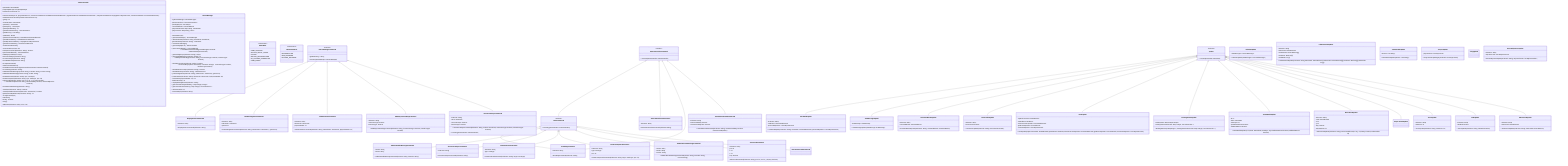 classDiagram

    %% CONTROLLER
    class GameController {
        - gameModel: GameModel
        - pingPongManager: PingPongManager
        - maxReconnectionTime: int
        + GameController(id: int, playersNumber:int , \nresourceCardsDeck: DrawableDeck~DrawableCard~ ,\ngoldCardsDeck: DrawableDeck~GoldCard~ , \nobjectiveCardsDeck: PlayingDeck~ObjectiveCard~ ,\nstarterCardsDeck: Deck~PlaceableCard~ )
        - setMaxReconnectionTime(maxReconnectionTime: int)
        ~ getId() int
        ~ setState(state: GameState)
        ~ getState() GameState
        + getPlayers() List~Player~
        ~ getPlayersNumber() int
        ~ getTakenTokenColors() List~TokenColor~
        ~ getWinners() List~String~
        ~ getBoard() Board
        ~ getResourceCardsDeck() DrawableDeck~DrawableCard~
        ~ getGoldCardsDeck() DrawableDeck~GoldCard~
        ~ getObjectiveCardsDeck() PlayingDeck~ObjectiveCard~
        ~ getStarterCardsDeck() Deck~PlaceableCard~
        ~ setPenultimateRound()
        ~ setCurrentPlayer(num: int)
        + isPlayerConnected(nickname: String) boolean
        + getCommandResult() CommandResult
        + addPlayer(newPlayer: Player)
        + disconnectPlayer(nickname: String)
        + reconnectPlayer(nickname: String)
        + sendModelView(nickname: String)
        + changeGameState()
        - startTimeoutGameEnd()
        + setAndExecuteCommand(gameControllerCommand: GameCommand)
        + receivePing(nickname: String)
        + addChatPrivateMessage(content: String, \nsender: String, receiver: String)
        + addChatPublicMessage(content: String, sender: String )
        + drawDeckCard(nickname: String, type: CardType)
        + drawFaceUpCard(nickname: String, type: CardType, pos: int)
        + placeCard(nickname: String,  pos: int,  x: int, y : int, way: boolean)
        + setInitialCard(nickname: String, starteCardWay: boolean, choosenObjective: boolean)
        + setInitialCardRandomly(nickname: String)
        ~ hasPlayer(nickname: String) boolean
        ~ hasPlayerWithTokenColor(tokenColor: TokenColor) boolean
        - getPlayerPosByNickname(nickname: String) int
        ~ changeCurrPlayer()
        - endGame()
        - isFull() boolean
        - setup()
        - addPoints(nickname: String, x:int, y:int)
    }

    class GamesManager{
        - myGamesManager: GamesManagerà
        - gameControllers: List~GameController~
        - pendingPlayers:  List~Player~
        - commandResult: CommandResult
        - playerVirtualViews: Map~String, VirtualView~
        - playersTimers: Map~String, Timer~
        - GamesManager()
        + getGamesManager() GamesManager
        + addVirtualView(nickname: String, virtualView: VirtualView)
        - getVirtualView(nickname: String) VirtualView
        + resetGamesManager()
        + getGameById(id: int) GameController
        + getCommandResult() CommandResult
        + setAndExecuteCommand(gamesManagerCommand: \nGamesManagerCommand)
        ~ getPendingPlayer(nickname: String) Player
        + getGameIdWithPlayer(nickname: String) int
        + addPlayerToPending( nickname: String, \nconnectionType: boolean, interfaceType: boolean )
        - checkReconnection(nickname: String) boolean
        - reconnectPlayer( client: VirtualView,  nickname: String\n,  connectionType: boolean,  interfaceType:boolean)
        - checkNicknameUnique(nickname: String) boolean
        - checkNickname(nickname: String) NicknameCheck
        + joinExistingGame( nickname: String, \ntokenColor: TokenColor, gameId: int)
        + joinNewGame(nickname: String, tokenColor: TokenColor, \nplayersNumber: int)
        - createGame (playersNumber: int) int
        - findFirstFreeId() int
        + displayExistingGames(nickname: String)
        + getFreeGamesPlayerNumber() Map~Integer, Integer~
        + getFreeGamesTokenColor() Map~Integer, List~TokenColor~~
        + deleteGame(id: int)
        - removePlayer(nickname: String)
    }

    class GameState{
        <<enumeration>>
        GAME_STARTING
        SETTING_INITIAL_CARDS
        PLAYING
        WAITING_RECONNECTION
        NO_PLAYERS_CONNECTED
        GAME_ENDED
    }

    class NicknameCheck {
        <<enumeration>>
        RECONNECTION
        NEW_NICKNAME

        EXISTING_NICKNAME
    }

    GamesManagerCommand <|-- DisplayGamesCommand
    GamesManagerCommand <|-- JoinExistingGameCommand
    GamesManagerCommand <|-- JoinNewGameCommand
    GamesManagerCommand <|-- AddPlayerToPendingCommand
    GamesManagerCommand <|-- ReconnectPlayerCommand

    GameCommand <|-- SendPingCommand
    GameCommand <|-- AddChatPublicMessageCommand
    GameCommand <|-- DisconnectPlayerCommand
    GameCommand <|-- DrawDeckCardCommand
    GameCommand <|-- DrawFaceUpCardCommand
    GameCommand <|-- AddChatPrivateMessageCommand
    GameCommand <|-- PlaceCardCommand
    GameCommand <|-- PlaceStarterCardCommand

    GameControllerCommand <|-- GameCommand
    GameControllerCommand <|-- RefreshGameViewCommand
    GameControllerCommand <|-- SendPingCommand
    GameControllerCommand <|-- SetInitialCardsCardCommand


    %% GAME_COMMANDS
    class AddChatPrivateMessageCommand{
        - content: String
        - sender: String
        - receiver: String
        + AddChatPrivateMessageCommand(content: String, \nsender: String, receiver:String)
    }
    class AddChatPublicMessageCommand{
        - content: String
        - sender: String
        + AddChatPublicMessageCommand(content: String, \nsender: String)
    }
    class AddPlayerToPendingCommand{
        - nickname: String
        - connectionType: boolean
        - interfaceType: boolean
        + AddPlayerToPendingCommand(nickname: String, \nconnectionType: boolean, interfaceType: boolean )
    }
    class DisconnectPlayerCommand{
        ~ nickname: String
        + DisconnectPlayerCommand (nickname: String)
    }
    class DisplayGamesCommand{
        - nickname: String
        + DisplayGamesCommand (nickname: String)
    }
    class DrawDeckCardCommand{
        - nickname: String
        - type: CardType
        + DrawDeckCardCommand (nickname: String, \ntype: CardType)
    }
    class DrawFaceUpCardCommand{
        - nickname: String
        - type: CardType
        - pos: int
        + DrawFaceUpCardCommand (nickname: String, \ntype: CardType, pos: int)
    }
    class GameCommand{
        <<interface>>
        + execute(gameController: GameController)
    }
    class GameControllerCommand{
        <<interface>>
        + execute(gameController: GameController)
    }
    class GamesManagerCommand{
        <<interface>>
        + getNickname() String
        + execute(gamesManager: GamesManager)
    }
    class JoinExistingGameCommand{
        - nickname: String
        - tokenColor: TokenColor
        - gameId: int
        + JoinExistingGameCommand(nickname: String, \ntokenColor: TokenColor , gameId: int)
    }
    class JoinNewGameCommand{
        - nickname: String
        - tokenColor: TokenColor
        - playersNumber: int
        + JoinNewGameCommand(nickname: String, \ntokenColor: TokenColor, playersNumber: int)
    }
    class PlaceCardCommand{
        - nickname: String
        - pos: int
        - x: int
        - y: int
        - way: boolean
        + PlaceCardCommand(nickname: String, pos: int, \nx: int, y:int,way: boolean)
    }
    class ReconnectPlayerCommand{
        - nickname: String
        - client: VirtualView
        - connectionType: boolean
        - interfaceType: boolean
        + ReconnectPlayerCommand(nickname: String, \nclient: VirtualView, connectionType: boolean, \ninterfaceType: boolean)
        + execute(gameController: GameController)
    }
    class RefreshGameViewCommand{
        - nickname: String
        + RefreshGameViewCommand(nickname:String)
    }
    class SendPingCommand {
        - nickname: String
        + SendPingCommand(nickname: String)
    }
    class SetInitialCardsCardCommand{
        - nickname: String
        - starterCardwWay: boolean
        - choseSecretObjective: boolean
        + SetInitialCardsCommand(nickname: String, \nstarterCardWay: boolean: choseSecretObjective)
    }


%% -----------------------------
%% UPDATES
%% -----------------------------

    Update <|-- CardHandUpdate
    Update <|-- ChatMessageUpdate
    Update <|-- CommandResultUpdate
    Update <|-- ConnectionUpdate
    Update <|-- DeckUpdate
    Update <|-- ExistingGamesUpdate
    Update <|-- GameModelUpdate
    Update <|-- PlacedCardUpdate
    Update <|-- PlayerJoinedUpdate
    Update <|-- ScoreUpdate
    Update <|-- StallUpdate
    Update <|-- StarterCardUpdate

    class CardHandUpdate{
        - nickname: String
        - cardHand: List~DrawableCard~
        - personalObjectives: List~ObjectiveCard~
        + CardHandUpdate(nickname: String, cardHand: List~DrawableCard~,personalObjectives: List~ObjectiveCard~)
    }
    class ChatMessageUpdate{
        - chatMessage: ChatMessage
        + ChatMessageUpdate(chatMessage: ChatMessage)
    }
    class CommandResultUpdate{
        - nickname: String
        - commandResult: CommandResult
        + CommandResultUpdate(nickname: String, commandResult: CommandResult)
    }
    class ConnectionUpdate{
        - nickname: String
        - isConnected: boolean
        + ConnectionUpdate(nickname: String, isConnected: boolean)
    }
    class DeckUpdate{
        - topResourceCard: DrawableCard
        - topGoldCard: GoldCard
        - resourceFaceUpCards: List~DrawableCard~
        - goldFaceUpCards: List~GoldCard~
        - commonObjective: List~ObjectiveCard~
        + DeckUpdate(topResourceCard: DrawableCard,topGoldCard: GoldCard,\nresourceFaceUpCards: List~DrawableCard~,goldFaceUpCards: List~GoldCard~,\ncommonObjective: List~ObjectiveCard~)
    }
    class ExistingGamesUpdate{
        - existingGame: Map~Integer,Integer~
        - existingGamesTokenColor: Map~Integer, List~TokenColor~~
        + ExistingGamesUpdate(existingGame: Map~Integer,Integer~, existingGamesTokenColor: Map~Integer, List~TokenColor~~)
    }
    class FullChatUpdate{
        - chatMessages: List~ChatMessage~
        + FullChatUpdate(chatMessages: List~ChatMessage~)
    }
    class FullGameFieldUpdate{
        - nickname: String
        - starterCard: PlaceableCard
        - cardsContent: PlaceableCard[][]
        - cardsFace: Boolean[][]
        - cardsOrder: int [][]
        + FullGameFieldUpdate(nickname: String,starterCard: PlaceableCard,cardsContent: PlaceableCard[][],cardsFace: Boolean[][],cardsOrder: int [][])
    }
    class GameEndedUpdate{
        - winners: List~String~
        + GameEndedUpdate(winners: List~String~)
    }
    class GameModelUpdate{
        - id: int
        - state: GameState
        - currPlayer: int
        - penultimateRound: boolean
        - additionalRound: boolean
        + GameModelUpdate(id: int,state: GameState,currPlayer: int,penultimateRound: boolean,additionalRound: boolean)
    }
    class PlacedCardUpdate{
        - nickname: String
        - card: PlaceableCard
        - x: int
        - y: int
        - way: boolean
        - orderPosition: int
        + PlacedCardUpdate(nickname: String,card: PlaceableCard,x: int,y: int,\nway: boolean,orderPosition: int)
    }
    class PlayersUpdate{
        - playersViews: List~PlayerView~
        + PlayerJoinedUpdate(playersViews: List~PlayerView~)
    }
    class PongUpdate{
    }
    class ScoreUpdate{
        - nickname: String
        - newScore: int
        + ScoreUpdate(nickname: String, newScore: int)
    }
    class SecretObjectivesUpdate{
        - nickname: String
        - objectiveCards: List~ObjectiveCard~
        + SecretObjectivesUpdate(nickname: String, objectiveCards: List~ObjectiveCard~)
    }
    class StallUpdate{
        - nickname: String
        - isStalled: boolean
        + ScoreUpdate(nickname: String, isStalled: boolean)
    }
    class StarterCardUpdate{
        - nickname: String
        - starterCard: PlaceableCard
        + StarterCardUpdate(nickname: String, starterCard: PlaceableCard)
    }
    class Update{
        <<interface>>
        + execute(gameView: GameView)
    }